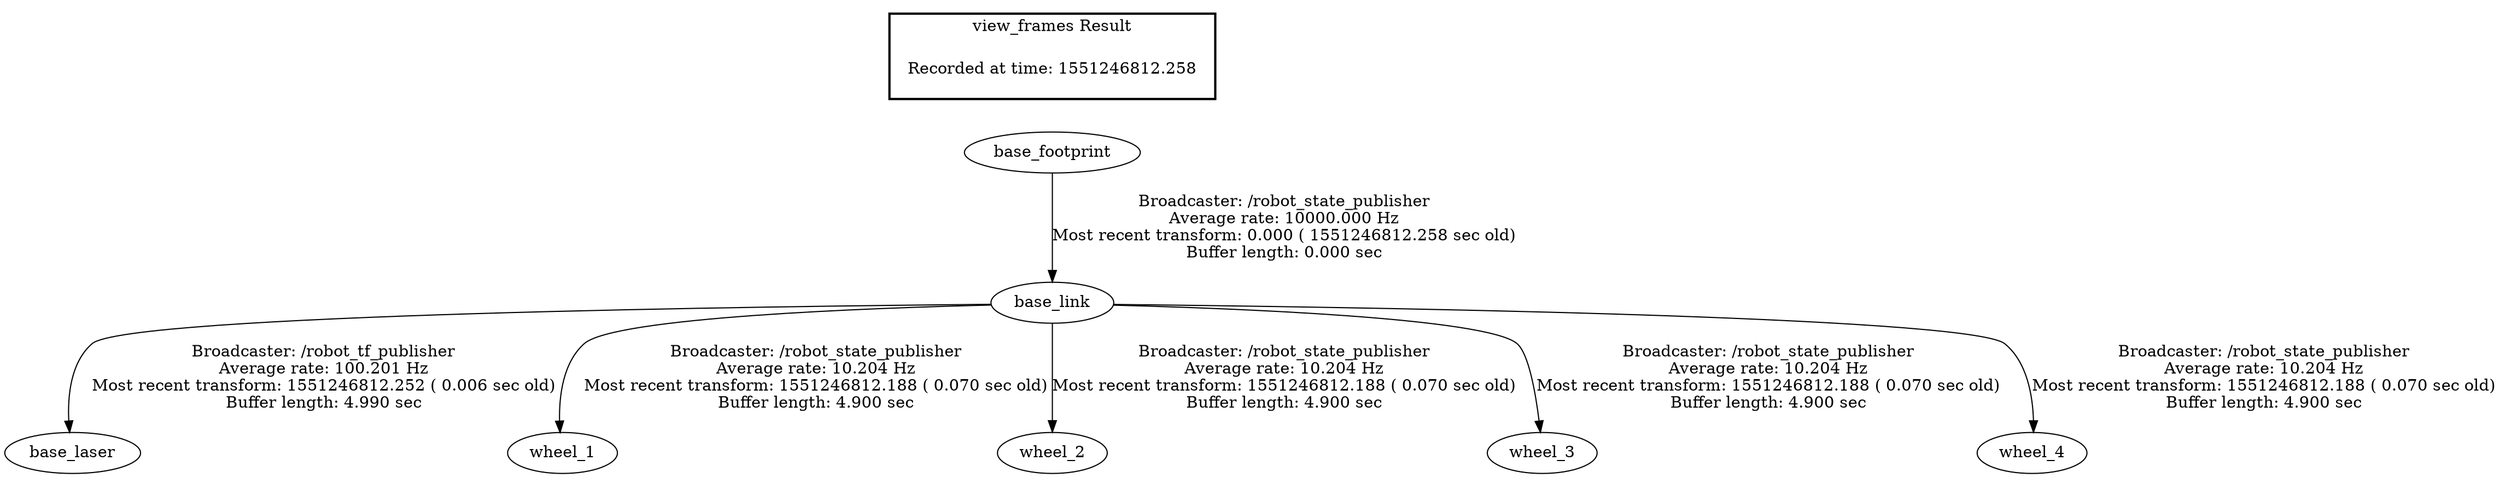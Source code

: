 digraph G {
"base_footprint" -> "base_link"[label="Broadcaster: /robot_state_publisher\nAverage rate: 10000.000 Hz\nMost recent transform: 0.000 ( 1551246812.258 sec old)\nBuffer length: 0.000 sec\n"];
"base_link" -> "base_laser"[label="Broadcaster: /robot_tf_publisher\nAverage rate: 100.201 Hz\nMost recent transform: 1551246812.252 ( 0.006 sec old)\nBuffer length: 4.990 sec\n"];
"base_link" -> "wheel_1"[label="Broadcaster: /robot_state_publisher\nAverage rate: 10.204 Hz\nMost recent transform: 1551246812.188 ( 0.070 sec old)\nBuffer length: 4.900 sec\n"];
"base_link" -> "wheel_2"[label="Broadcaster: /robot_state_publisher\nAverage rate: 10.204 Hz\nMost recent transform: 1551246812.188 ( 0.070 sec old)\nBuffer length: 4.900 sec\n"];
"base_link" -> "wheel_3"[label="Broadcaster: /robot_state_publisher\nAverage rate: 10.204 Hz\nMost recent transform: 1551246812.188 ( 0.070 sec old)\nBuffer length: 4.900 sec\n"];
"base_link" -> "wheel_4"[label="Broadcaster: /robot_state_publisher\nAverage rate: 10.204 Hz\nMost recent transform: 1551246812.188 ( 0.070 sec old)\nBuffer length: 4.900 sec\n"];
edge [style=invis];
 subgraph cluster_legend { style=bold; color=black; label ="view_frames Result";
"Recorded at time: 1551246812.258"[ shape=plaintext ] ;
 }->"base_footprint";
}